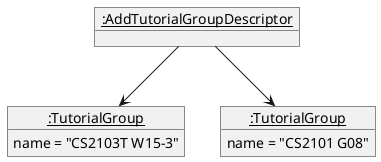 @startuml
'https://plantuml.com/object-diagram'

object "__:AddTutorialGroupDescriptor__" as addTutorialGroupDescriptor
object "__:TutorialGroup__" as tutorialGroup_1
object "__:TutorialGroup__" as tutorialGroup_2

tutorialGroup_1 : name = "CS2103T W15-3"
tutorialGroup_2 : name = "CS2101 G08"

addTutorialGroupDescriptor --> tutorialGroup_1
addTutorialGroupDescriptor --> tutorialGroup_2
@enduml
